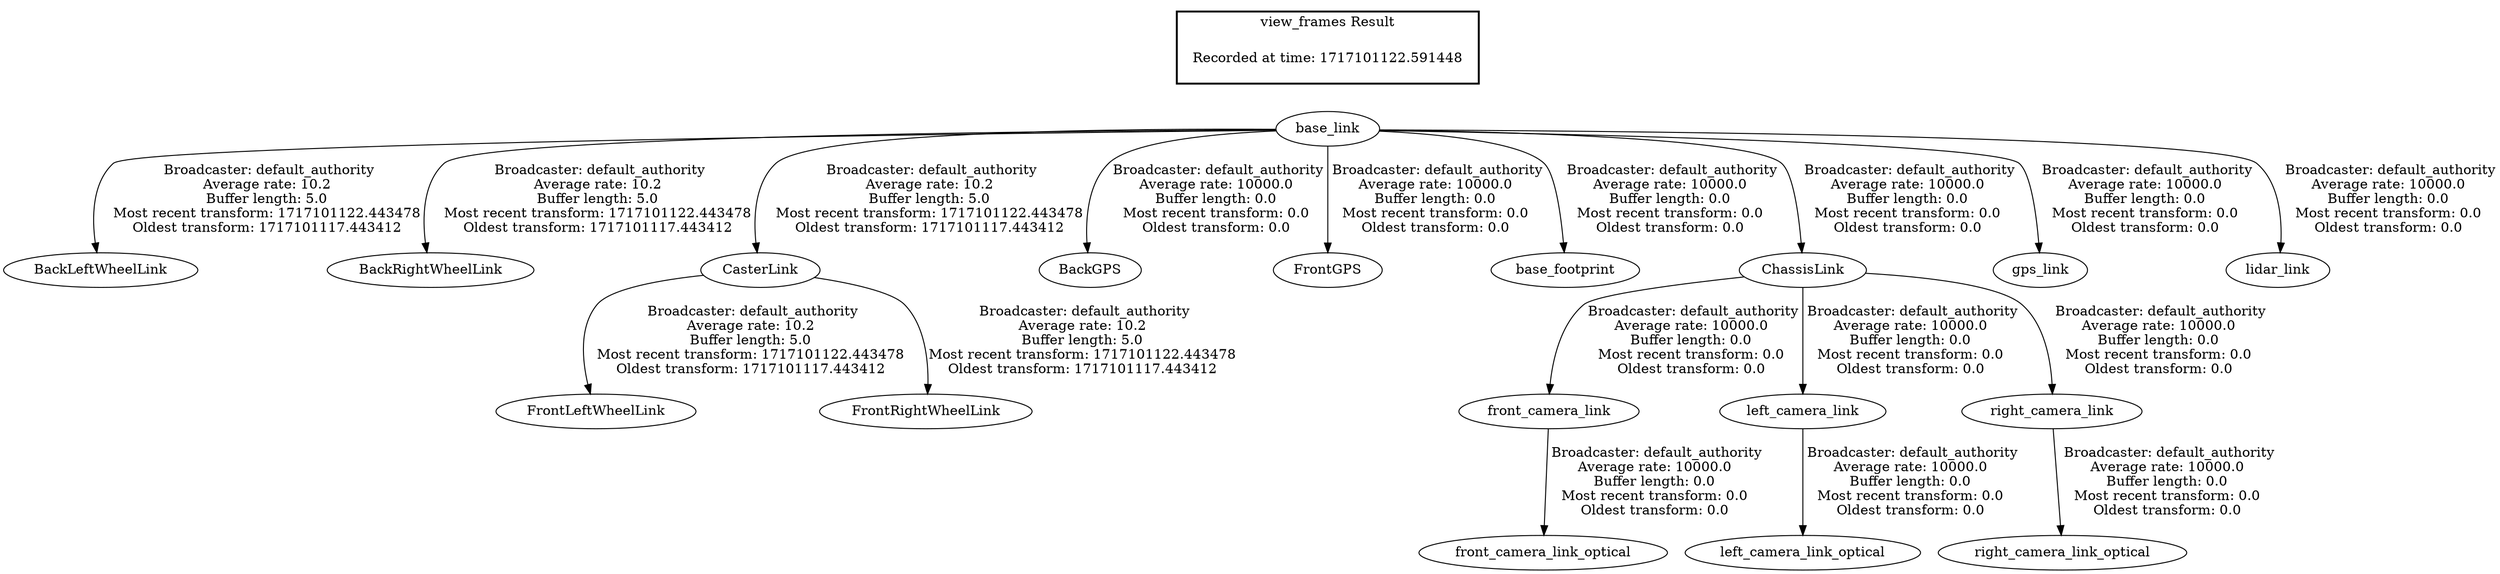 digraph G {
"base_link" -> "BackLeftWheelLink"[label=" Broadcaster: default_authority\nAverage rate: 10.2\nBuffer length: 5.0\nMost recent transform: 1717101122.443478\nOldest transform: 1717101117.443412\n"];
"base_link" -> "BackRightWheelLink"[label=" Broadcaster: default_authority\nAverage rate: 10.2\nBuffer length: 5.0\nMost recent transform: 1717101122.443478\nOldest transform: 1717101117.443412\n"];
"base_link" -> "CasterLink"[label=" Broadcaster: default_authority\nAverage rate: 10.2\nBuffer length: 5.0\nMost recent transform: 1717101122.443478\nOldest transform: 1717101117.443412\n"];
"CasterLink" -> "FrontLeftWheelLink"[label=" Broadcaster: default_authority\nAverage rate: 10.2\nBuffer length: 5.0\nMost recent transform: 1717101122.443478\nOldest transform: 1717101117.443412\n"];
"CasterLink" -> "FrontRightWheelLink"[label=" Broadcaster: default_authority\nAverage rate: 10.2\nBuffer length: 5.0\nMost recent transform: 1717101122.443478\nOldest transform: 1717101117.443412\n"];
"base_link" -> "BackGPS"[label=" Broadcaster: default_authority\nAverage rate: 10000.0\nBuffer length: 0.0\nMost recent transform: 0.0\nOldest transform: 0.0\n"];
"base_link" -> "FrontGPS"[label=" Broadcaster: default_authority\nAverage rate: 10000.0\nBuffer length: 0.0\nMost recent transform: 0.0\nOldest transform: 0.0\n"];
"base_link" -> "base_footprint"[label=" Broadcaster: default_authority\nAverage rate: 10000.0\nBuffer length: 0.0\nMost recent transform: 0.0\nOldest transform: 0.0\n"];
"base_link" -> "ChassisLink"[label=" Broadcaster: default_authority\nAverage rate: 10000.0\nBuffer length: 0.0\nMost recent transform: 0.0\nOldest transform: 0.0\n"];
"ChassisLink" -> "front_camera_link"[label=" Broadcaster: default_authority\nAverage rate: 10000.0\nBuffer length: 0.0\nMost recent transform: 0.0\nOldest transform: 0.0\n"];
"front_camera_link" -> "front_camera_link_optical"[label=" Broadcaster: default_authority\nAverage rate: 10000.0\nBuffer length: 0.0\nMost recent transform: 0.0\nOldest transform: 0.0\n"];
"base_link" -> "gps_link"[label=" Broadcaster: default_authority\nAverage rate: 10000.0\nBuffer length: 0.0\nMost recent transform: 0.0\nOldest transform: 0.0\n"];
"ChassisLink" -> "left_camera_link"[label=" Broadcaster: default_authority\nAverage rate: 10000.0\nBuffer length: 0.0\nMost recent transform: 0.0\nOldest transform: 0.0\n"];
"left_camera_link" -> "left_camera_link_optical"[label=" Broadcaster: default_authority\nAverage rate: 10000.0\nBuffer length: 0.0\nMost recent transform: 0.0\nOldest transform: 0.0\n"];
"base_link" -> "lidar_link"[label=" Broadcaster: default_authority\nAverage rate: 10000.0\nBuffer length: 0.0\nMost recent transform: 0.0\nOldest transform: 0.0\n"];
"ChassisLink" -> "right_camera_link"[label=" Broadcaster: default_authority\nAverage rate: 10000.0\nBuffer length: 0.0\nMost recent transform: 0.0\nOldest transform: 0.0\n"];
"right_camera_link" -> "right_camera_link_optical"[label=" Broadcaster: default_authority\nAverage rate: 10000.0\nBuffer length: 0.0\nMost recent transform: 0.0\nOldest transform: 0.0\n"];
edge [style=invis];
 subgraph cluster_legend { style=bold; color=black; label ="view_frames Result";
"Recorded at time: 1717101122.591448"[ shape=plaintext ] ;
}->"base_link";
}